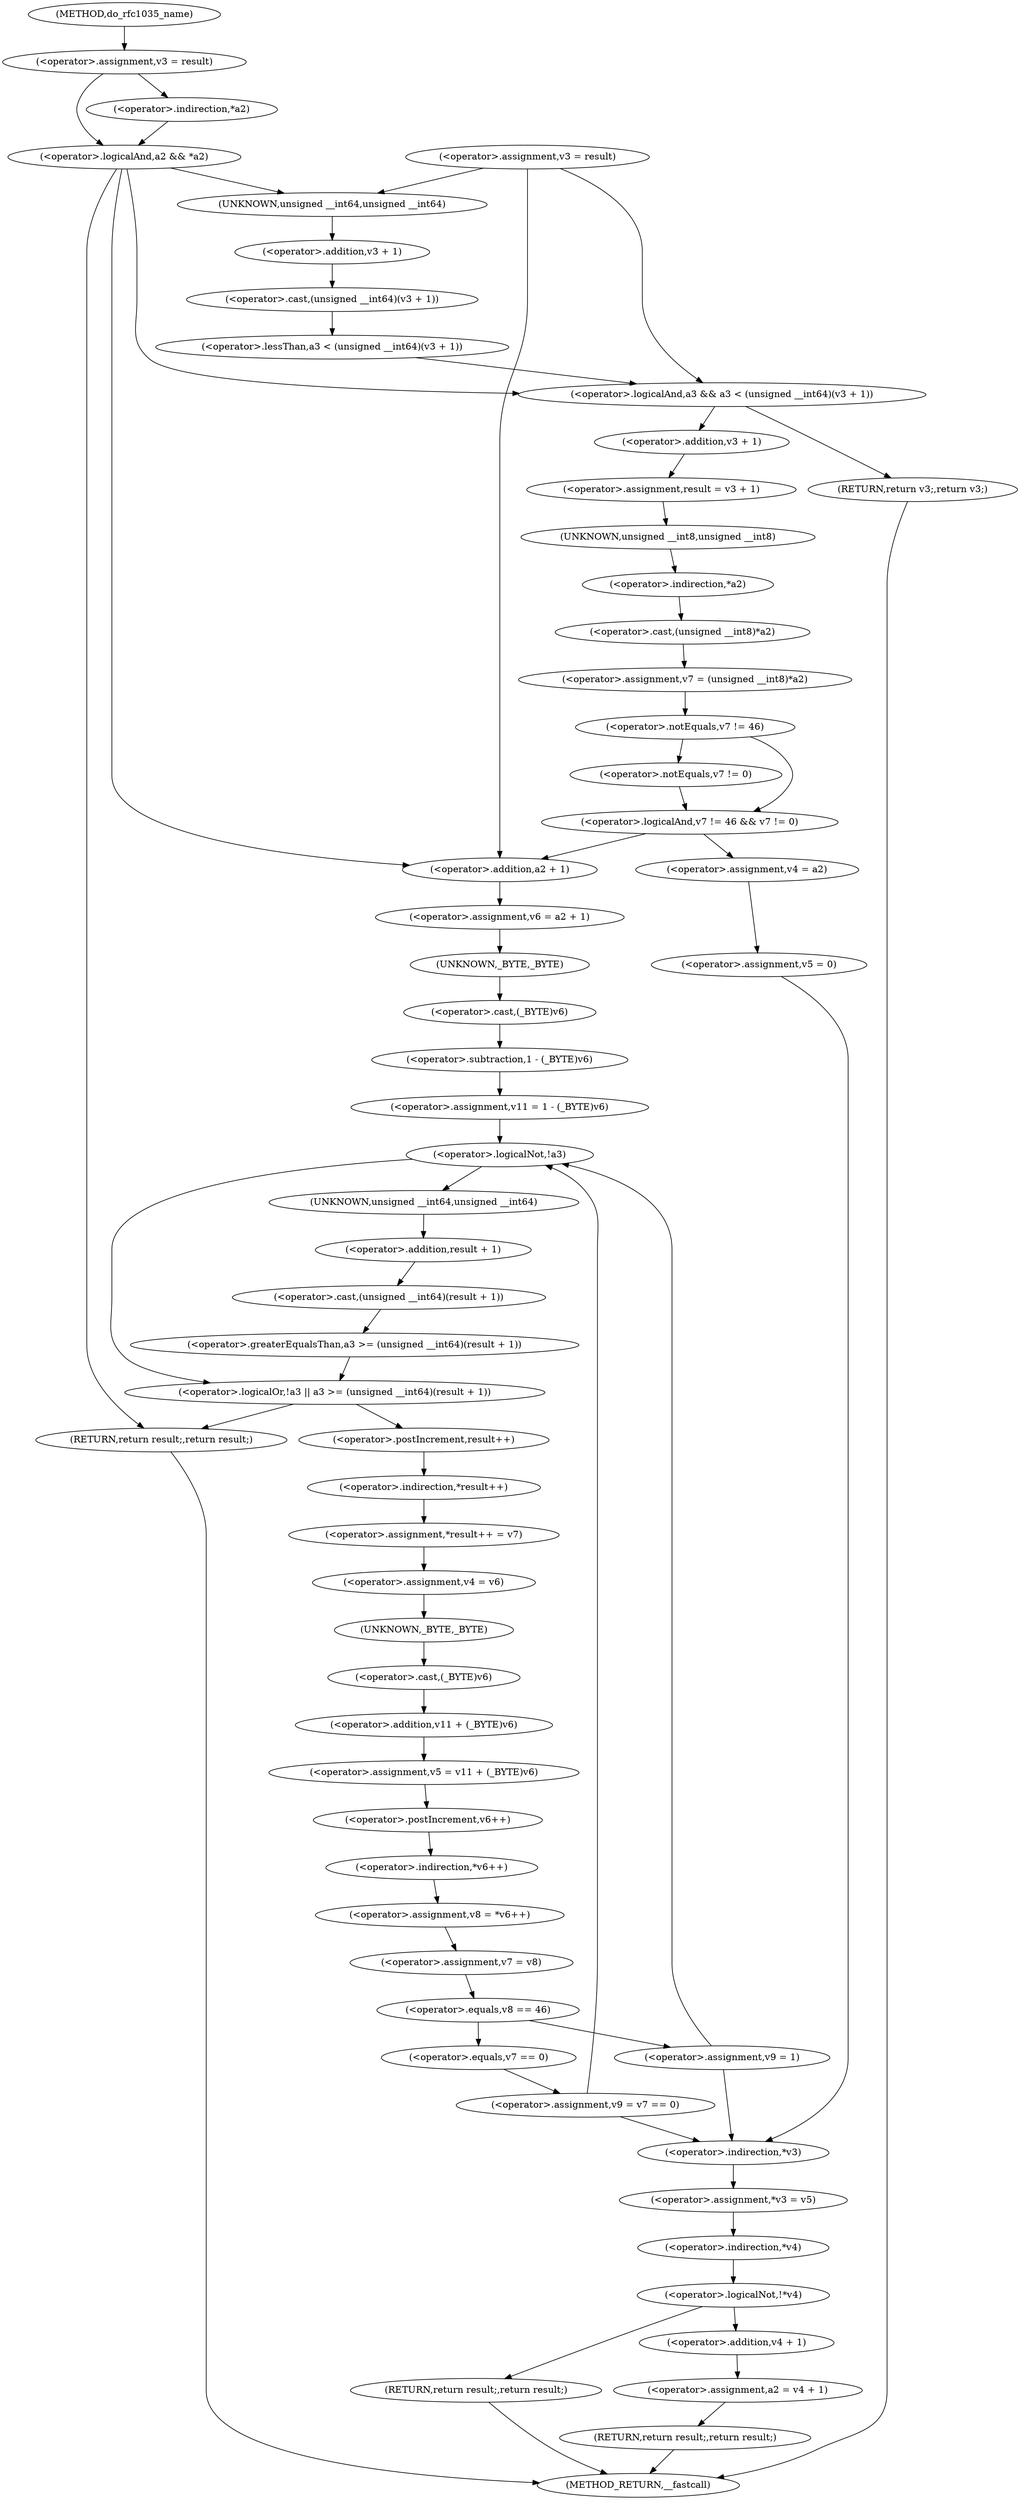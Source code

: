 digraph do_rfc1035_name {  
"1000122" [label = "(<operator>.assignment,v3 = result)" ]
"1000126" [label = "(<operator>.logicalAnd,a2 && *a2)" ]
"1000128" [label = "(<operator>.indirection,*a2)" ]
"1000135" [label = "(<operator>.logicalAnd,a3 && a3 < (unsigned __int64)(v3 + 1))" ]
"1000137" [label = "(<operator>.lessThan,a3 < (unsigned __int64)(v3 + 1))" ]
"1000139" [label = "(<operator>.cast,(unsigned __int64)(v3 + 1))" ]
"1000140" [label = "(UNKNOWN,unsigned __int64,unsigned __int64)" ]
"1000141" [label = "(<operator>.addition,v3 + 1)" ]
"1000144" [label = "(RETURN,return v3;,return v3;)" ]
"1000146" [label = "(<operator>.assignment,result = v3 + 1)" ]
"1000148" [label = "(<operator>.addition,v3 + 1)" ]
"1000151" [label = "(<operator>.assignment,v7 = (unsigned __int8)*a2)" ]
"1000153" [label = "(<operator>.cast,(unsigned __int8)*a2)" ]
"1000154" [label = "(UNKNOWN,unsigned __int8,unsigned __int8)" ]
"1000155" [label = "(<operator>.indirection,*a2)" ]
"1000158" [label = "(<operator>.logicalAnd,v7 != 46 && v7 != 0)" ]
"1000159" [label = "(<operator>.notEquals,v7 != 46)" ]
"1000162" [label = "(<operator>.notEquals,v7 != 0)" ]
"1000166" [label = "(<operator>.assignment,v4 = a2)" ]
"1000169" [label = "(<operator>.assignment,v5 = 0)" ]
"1000173" [label = "(<operator>.assignment,*v3 = v5)" ]
"1000174" [label = "(<operator>.indirection,*v3)" ]
"1000178" [label = "(<operator>.logicalNot,!*v4)" ]
"1000179" [label = "(<operator>.indirection,*v4)" ]
"1000181" [label = "(RETURN,return result;,return result;)" ]
"1000183" [label = "(<operator>.assignment,a2 = v4 + 1)" ]
"1000185" [label = "(<operator>.addition,v4 + 1)" ]
"1000188" [label = "(RETURN,return result;,return result;)" ]
"1000190" [label = "(<operator>.assignment,v3 = result)" ]
"1000193" [label = "(<operator>.assignment,v6 = a2 + 1)" ]
"1000195" [label = "(<operator>.addition,a2 + 1)" ]
"1000198" [label = "(<operator>.assignment,v11 = 1 - (_BYTE)v6)" ]
"1000200" [label = "(<operator>.subtraction,1 - (_BYTE)v6)" ]
"1000202" [label = "(<operator>.cast,(_BYTE)v6)" ]
"1000203" [label = "(UNKNOWN,_BYTE,_BYTE)" ]
"1000206" [label = "(<operator>.logicalOr,!a3 || a3 >= (unsigned __int64)(result + 1))" ]
"1000207" [label = "(<operator>.logicalNot,!a3)" ]
"1000209" [label = "(<operator>.greaterEqualsThan,a3 >= (unsigned __int64)(result + 1))" ]
"1000211" [label = "(<operator>.cast,(unsigned __int64)(result + 1))" ]
"1000212" [label = "(UNKNOWN,unsigned __int64,unsigned __int64)" ]
"1000213" [label = "(<operator>.addition,result + 1)" ]
"1000217" [label = "(<operator>.assignment,*result++ = v7)" ]
"1000218" [label = "(<operator>.indirection,*result++)" ]
"1000219" [label = "(<operator>.postIncrement,result++)" ]
"1000222" [label = "(<operator>.assignment,v4 = v6)" ]
"1000225" [label = "(<operator>.assignment,v5 = v11 + (_BYTE)v6)" ]
"1000227" [label = "(<operator>.addition,v11 + (_BYTE)v6)" ]
"1000229" [label = "(<operator>.cast,(_BYTE)v6)" ]
"1000230" [label = "(UNKNOWN,_BYTE,_BYTE)" ]
"1000232" [label = "(<operator>.assignment,v8 = *v6++)" ]
"1000234" [label = "(<operator>.indirection,*v6++)" ]
"1000235" [label = "(<operator>.postIncrement,v6++)" ]
"1000237" [label = "(<operator>.assignment,v7 = v8)" ]
"1000241" [label = "(<operator>.equals,v8 == 46)" ]
"1000244" [label = "(<operator>.assignment,v9 = 1)" ]
"1000248" [label = "(<operator>.assignment,v9 = v7 == 0)" ]
"1000250" [label = "(<operator>.equals,v7 == 0)" ]
"1000256" [label = "(RETURN,return result;,return result;)" ]
"1000109" [label = "(METHOD,do_rfc1035_name)" ]
"1000258" [label = "(METHOD_RETURN,__fastcall)" ]
  "1000122" -> "1000126" 
  "1000122" -> "1000128" 
  "1000126" -> "1000135" 
  "1000126" -> "1000140" 
  "1000126" -> "1000195" 
  "1000126" -> "1000256" 
  "1000128" -> "1000126" 
  "1000135" -> "1000144" 
  "1000135" -> "1000148" 
  "1000137" -> "1000135" 
  "1000139" -> "1000137" 
  "1000140" -> "1000141" 
  "1000141" -> "1000139" 
  "1000144" -> "1000258" 
  "1000146" -> "1000154" 
  "1000148" -> "1000146" 
  "1000151" -> "1000159" 
  "1000153" -> "1000151" 
  "1000154" -> "1000155" 
  "1000155" -> "1000153" 
  "1000158" -> "1000195" 
  "1000158" -> "1000166" 
  "1000159" -> "1000158" 
  "1000159" -> "1000162" 
  "1000162" -> "1000158" 
  "1000166" -> "1000169" 
  "1000169" -> "1000174" 
  "1000173" -> "1000179" 
  "1000174" -> "1000173" 
  "1000178" -> "1000181" 
  "1000178" -> "1000185" 
  "1000179" -> "1000178" 
  "1000181" -> "1000258" 
  "1000183" -> "1000188" 
  "1000185" -> "1000183" 
  "1000188" -> "1000258" 
  "1000190" -> "1000135" 
  "1000190" -> "1000140" 
  "1000190" -> "1000195" 
  "1000193" -> "1000203" 
  "1000195" -> "1000193" 
  "1000198" -> "1000207" 
  "1000200" -> "1000198" 
  "1000202" -> "1000200" 
  "1000203" -> "1000202" 
  "1000206" -> "1000219" 
  "1000206" -> "1000256" 
  "1000207" -> "1000206" 
  "1000207" -> "1000212" 
  "1000209" -> "1000206" 
  "1000211" -> "1000209" 
  "1000212" -> "1000213" 
  "1000213" -> "1000211" 
  "1000217" -> "1000222" 
  "1000218" -> "1000217" 
  "1000219" -> "1000218" 
  "1000222" -> "1000230" 
  "1000225" -> "1000235" 
  "1000227" -> "1000225" 
  "1000229" -> "1000227" 
  "1000230" -> "1000229" 
  "1000232" -> "1000237" 
  "1000234" -> "1000232" 
  "1000235" -> "1000234" 
  "1000237" -> "1000241" 
  "1000241" -> "1000244" 
  "1000241" -> "1000250" 
  "1000244" -> "1000207" 
  "1000244" -> "1000174" 
  "1000248" -> "1000207" 
  "1000248" -> "1000174" 
  "1000250" -> "1000248" 
  "1000256" -> "1000258" 
  "1000109" -> "1000122" 
}
